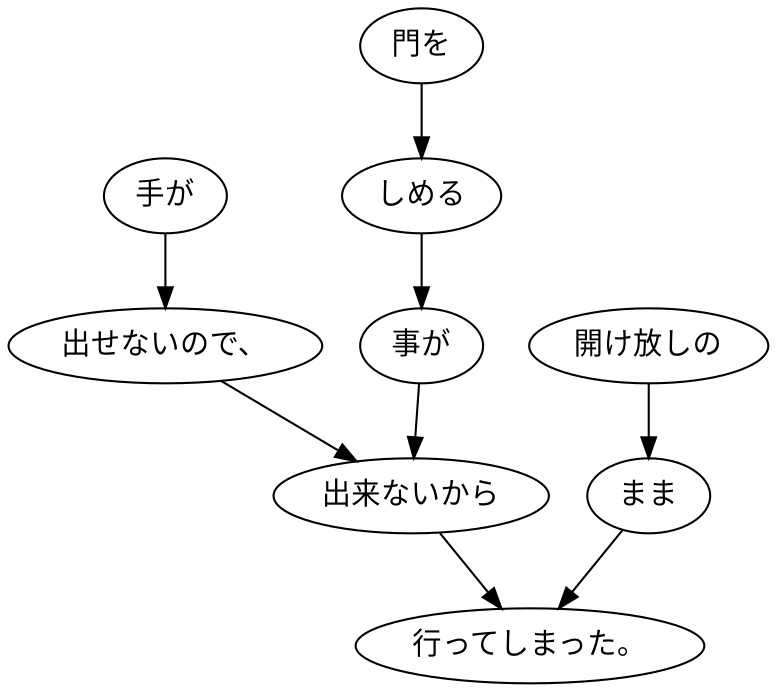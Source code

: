 digraph graph6246 {
	node0 [label="手が"];
	node1 [label="出せないので、"];
	node2 [label="門を"];
	node3 [label="しめる"];
	node4 [label="事が"];
	node5 [label="出来ないから"];
	node6 [label="開け放しの"];
	node7 [label="まま"];
	node8 [label="行ってしまった。"];
	node0 -> node1;
	node1 -> node5;
	node2 -> node3;
	node3 -> node4;
	node4 -> node5;
	node5 -> node8;
	node6 -> node7;
	node7 -> node8;
}
